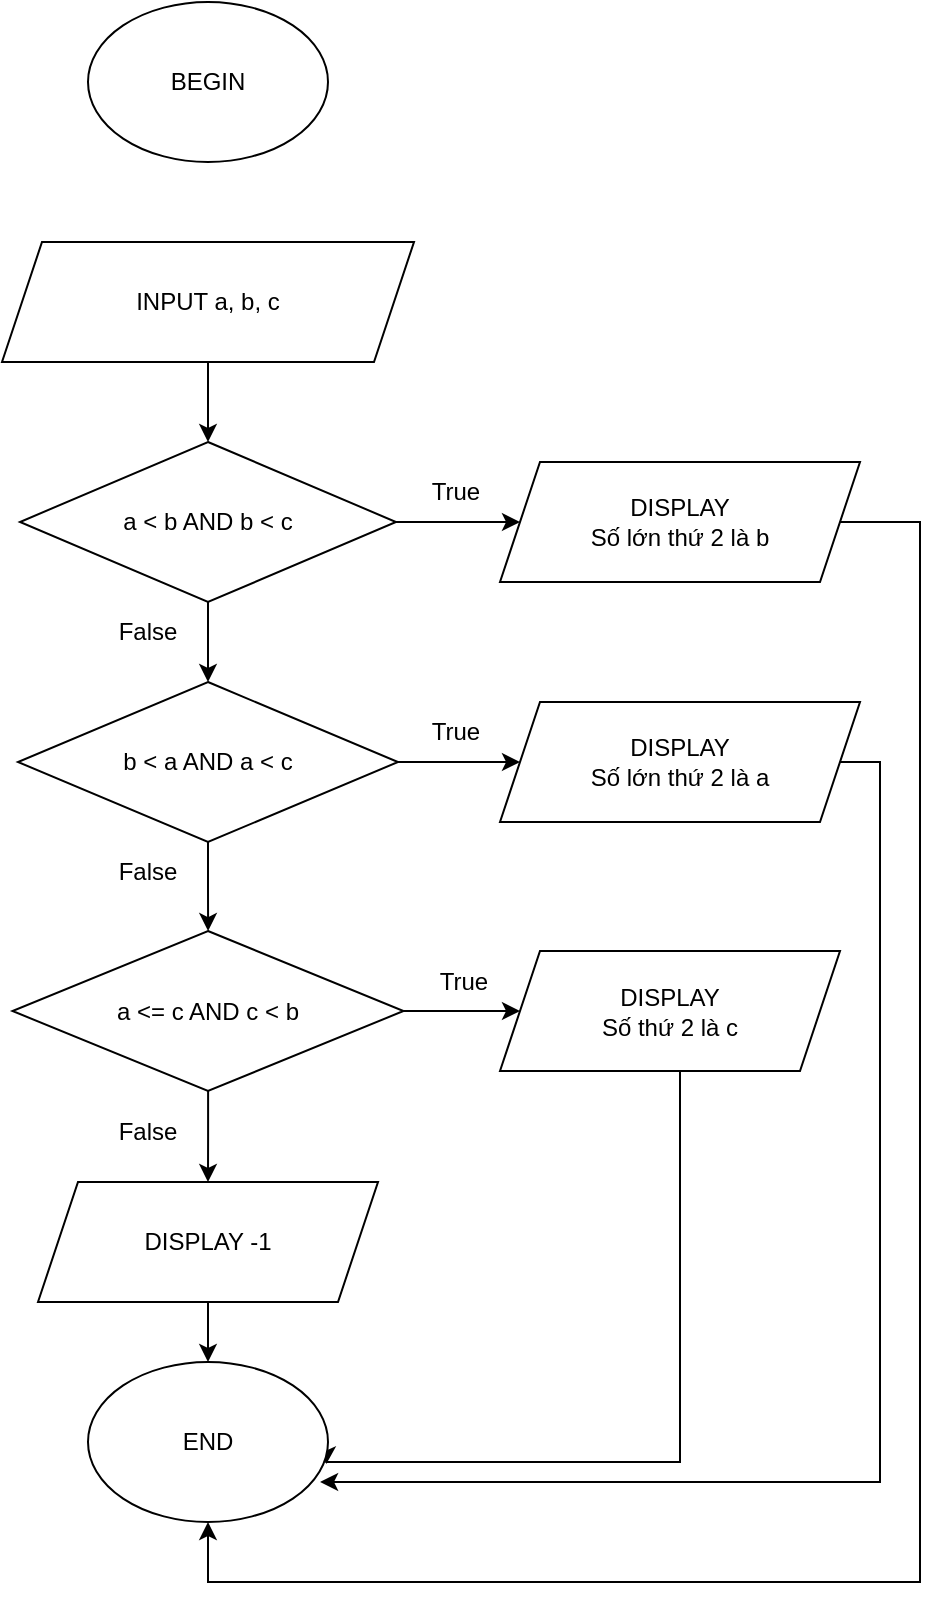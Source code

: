 <mxfile version="20.2.2" type="device"><diagram id="D39dmSyzhqjhoR8Dv8Wb" name="Trang-1"><mxGraphModel dx="1038" dy="579" grid="1" gridSize="10" guides="1" tooltips="1" connect="1" arrows="1" fold="1" page="1" pageScale="1" pageWidth="827" pageHeight="1169" math="0" shadow="0"><root><mxCell id="0"/><mxCell id="1" parent="0"/><mxCell id="rnNqbXgLv8yAqjMSdsDo-1" value="BEGIN" style="ellipse;whiteSpace=wrap;html=1;" vertex="1" parent="1"><mxGeometry x="354" y="40" width="120" height="80" as="geometry"/></mxCell><mxCell id="rnNqbXgLv8yAqjMSdsDo-11" value="" style="edgeStyle=orthogonalEdgeStyle;rounded=0;orthogonalLoop=1;jettySize=auto;html=1;" edge="1" parent="1" source="rnNqbXgLv8yAqjMSdsDo-2" target="rnNqbXgLv8yAqjMSdsDo-3"><mxGeometry relative="1" as="geometry"/></mxCell><mxCell id="rnNqbXgLv8yAqjMSdsDo-2" value="INPUT a, b, c" style="shape=parallelogram;perimeter=parallelogramPerimeter;whiteSpace=wrap;html=1;fixedSize=1;" vertex="1" parent="1"><mxGeometry x="311" y="160" width="206" height="60" as="geometry"/></mxCell><mxCell id="rnNqbXgLv8yAqjMSdsDo-5" value="" style="edgeStyle=orthogonalEdgeStyle;rounded=0;orthogonalLoop=1;jettySize=auto;html=1;" edge="1" parent="1" source="rnNqbXgLv8yAqjMSdsDo-3" target="rnNqbXgLv8yAqjMSdsDo-4"><mxGeometry relative="1" as="geometry"/></mxCell><mxCell id="rnNqbXgLv8yAqjMSdsDo-10" value="" style="edgeStyle=orthogonalEdgeStyle;rounded=0;orthogonalLoop=1;jettySize=auto;html=1;" edge="1" parent="1" source="rnNqbXgLv8yAqjMSdsDo-3" target="rnNqbXgLv8yAqjMSdsDo-6"><mxGeometry relative="1" as="geometry"/></mxCell><mxCell id="rnNqbXgLv8yAqjMSdsDo-3" value="a &amp;lt; b AND b &amp;lt; c" style="rhombus;whiteSpace=wrap;html=1;" vertex="1" parent="1"><mxGeometry x="320" y="260" width="188" height="80" as="geometry"/></mxCell><mxCell id="rnNqbXgLv8yAqjMSdsDo-24" style="edgeStyle=orthogonalEdgeStyle;rounded=0;orthogonalLoop=1;jettySize=auto;html=1;" edge="1" parent="1" source="rnNqbXgLv8yAqjMSdsDo-4"><mxGeometry relative="1" as="geometry"><mxPoint x="414" y="800" as="targetPoint"/><Array as="points"><mxPoint x="770" y="300"/><mxPoint x="770" y="830"/><mxPoint x="414" y="830"/><mxPoint x="414" y="800"/></Array></mxGeometry></mxCell><mxCell id="rnNqbXgLv8yAqjMSdsDo-4" value="DISPLAY&lt;br&gt;Số lớn thứ 2 là b" style="shape=parallelogram;perimeter=parallelogramPerimeter;whiteSpace=wrap;html=1;fixedSize=1;" vertex="1" parent="1"><mxGeometry x="560" y="270" width="180" height="60" as="geometry"/></mxCell><mxCell id="rnNqbXgLv8yAqjMSdsDo-8" value="" style="edgeStyle=orthogonalEdgeStyle;rounded=0;orthogonalLoop=1;jettySize=auto;html=1;" edge="1" parent="1" source="rnNqbXgLv8yAqjMSdsDo-6" target="rnNqbXgLv8yAqjMSdsDo-7"><mxGeometry relative="1" as="geometry"/></mxCell><mxCell id="rnNqbXgLv8yAqjMSdsDo-16" value="" style="edgeStyle=orthogonalEdgeStyle;rounded=0;orthogonalLoop=1;jettySize=auto;html=1;" edge="1" parent="1" source="rnNqbXgLv8yAqjMSdsDo-6" target="rnNqbXgLv8yAqjMSdsDo-13"><mxGeometry relative="1" as="geometry"/></mxCell><mxCell id="rnNqbXgLv8yAqjMSdsDo-6" value="b &amp;lt; a AND a &amp;lt; c" style="rhombus;whiteSpace=wrap;html=1;" vertex="1" parent="1"><mxGeometry x="319" y="380" width="190" height="80" as="geometry"/></mxCell><mxCell id="rnNqbXgLv8yAqjMSdsDo-23" style="edgeStyle=orthogonalEdgeStyle;rounded=0;orthogonalLoop=1;jettySize=auto;html=1;entryX=0.967;entryY=0.75;entryDx=0;entryDy=0;entryPerimeter=0;" edge="1" parent="1" source="rnNqbXgLv8yAqjMSdsDo-7" target="rnNqbXgLv8yAqjMSdsDo-20"><mxGeometry relative="1" as="geometry"><mxPoint x="760" y="780" as="targetPoint"/><Array as="points"><mxPoint x="750" y="420"/><mxPoint x="750" y="780"/></Array></mxGeometry></mxCell><mxCell id="rnNqbXgLv8yAqjMSdsDo-7" value="DISPLAY&lt;br&gt;Số lớn thứ 2 là a" style="shape=parallelogram;perimeter=parallelogramPerimeter;whiteSpace=wrap;html=1;fixedSize=1;" vertex="1" parent="1"><mxGeometry x="560" y="390" width="180" height="60" as="geometry"/></mxCell><mxCell id="rnNqbXgLv8yAqjMSdsDo-15" value="" style="edgeStyle=orthogonalEdgeStyle;rounded=0;orthogonalLoop=1;jettySize=auto;html=1;" edge="1" parent="1" source="rnNqbXgLv8yAqjMSdsDo-13" target="rnNqbXgLv8yAqjMSdsDo-14"><mxGeometry relative="1" as="geometry"/></mxCell><mxCell id="rnNqbXgLv8yAqjMSdsDo-18" value="" style="edgeStyle=orthogonalEdgeStyle;rounded=0;orthogonalLoop=1;jettySize=auto;html=1;" edge="1" parent="1" source="rnNqbXgLv8yAqjMSdsDo-13"><mxGeometry relative="1" as="geometry"><mxPoint x="414" y="630" as="targetPoint"/></mxGeometry></mxCell><mxCell id="rnNqbXgLv8yAqjMSdsDo-13" value="a &amp;lt;= c AND c &amp;lt; b" style="rhombus;whiteSpace=wrap;html=1;" vertex="1" parent="1"><mxGeometry x="316.25" y="504.5" width="195.5" height="80" as="geometry"/></mxCell><mxCell id="rnNqbXgLv8yAqjMSdsDo-22" style="edgeStyle=orthogonalEdgeStyle;rounded=0;orthogonalLoop=1;jettySize=auto;html=1;entryX=0.993;entryY=0.638;entryDx=0;entryDy=0;entryPerimeter=0;" edge="1" parent="1" source="rnNqbXgLv8yAqjMSdsDo-14" target="rnNqbXgLv8yAqjMSdsDo-20"><mxGeometry relative="1" as="geometry"><mxPoint x="645" y="770" as="targetPoint"/><Array as="points"><mxPoint x="650" y="770"/></Array></mxGeometry></mxCell><mxCell id="rnNqbXgLv8yAqjMSdsDo-14" value="DISPLAY&lt;br&gt;Số thứ 2 là c" style="shape=parallelogram;perimeter=parallelogramPerimeter;whiteSpace=wrap;html=1;fixedSize=1;" vertex="1" parent="1"><mxGeometry x="560" y="514.5" width="170" height="60" as="geometry"/></mxCell><mxCell id="rnNqbXgLv8yAqjMSdsDo-21" value="" style="edgeStyle=orthogonalEdgeStyle;rounded=0;orthogonalLoop=1;jettySize=auto;html=1;" edge="1" parent="1" source="rnNqbXgLv8yAqjMSdsDo-19" target="rnNqbXgLv8yAqjMSdsDo-20"><mxGeometry relative="1" as="geometry"/></mxCell><mxCell id="rnNqbXgLv8yAqjMSdsDo-19" value="DISPLAY -1" style="shape=parallelogram;perimeter=parallelogramPerimeter;whiteSpace=wrap;html=1;fixedSize=1;" vertex="1" parent="1"><mxGeometry x="329" y="630" width="170" height="60" as="geometry"/></mxCell><mxCell id="rnNqbXgLv8yAqjMSdsDo-20" value="END" style="ellipse;whiteSpace=wrap;html=1;" vertex="1" parent="1"><mxGeometry x="354" y="720" width="120" height="80" as="geometry"/></mxCell><mxCell id="rnNqbXgLv8yAqjMSdsDo-25" value="True" style="text;html=1;strokeColor=none;fillColor=none;align=center;verticalAlign=middle;whiteSpace=wrap;rounded=0;" vertex="1" parent="1"><mxGeometry x="508" y="270" width="60" height="30" as="geometry"/></mxCell><mxCell id="rnNqbXgLv8yAqjMSdsDo-26" value="False" style="text;html=1;strokeColor=none;fillColor=none;align=center;verticalAlign=middle;whiteSpace=wrap;rounded=0;" vertex="1" parent="1"><mxGeometry x="354" y="340" width="60" height="30" as="geometry"/></mxCell><mxCell id="rnNqbXgLv8yAqjMSdsDo-27" value="True" style="text;html=1;strokeColor=none;fillColor=none;align=center;verticalAlign=middle;whiteSpace=wrap;rounded=0;" vertex="1" parent="1"><mxGeometry x="508" y="390" width="60" height="30" as="geometry"/></mxCell><mxCell id="rnNqbXgLv8yAqjMSdsDo-28" value="False" style="text;html=1;strokeColor=none;fillColor=none;align=center;verticalAlign=middle;whiteSpace=wrap;rounded=0;" vertex="1" parent="1"><mxGeometry x="354" y="460" width="60" height="30" as="geometry"/></mxCell><mxCell id="rnNqbXgLv8yAqjMSdsDo-29" value="True" style="text;html=1;strokeColor=none;fillColor=none;align=center;verticalAlign=middle;whiteSpace=wrap;rounded=0;" vertex="1" parent="1"><mxGeometry x="511.75" y="514.5" width="60" height="30" as="geometry"/></mxCell><mxCell id="rnNqbXgLv8yAqjMSdsDo-30" value="False" style="text;html=1;strokeColor=none;fillColor=none;align=center;verticalAlign=middle;whiteSpace=wrap;rounded=0;" vertex="1" parent="1"><mxGeometry x="354" y="590" width="60" height="30" as="geometry"/></mxCell></root></mxGraphModel></diagram></mxfile>